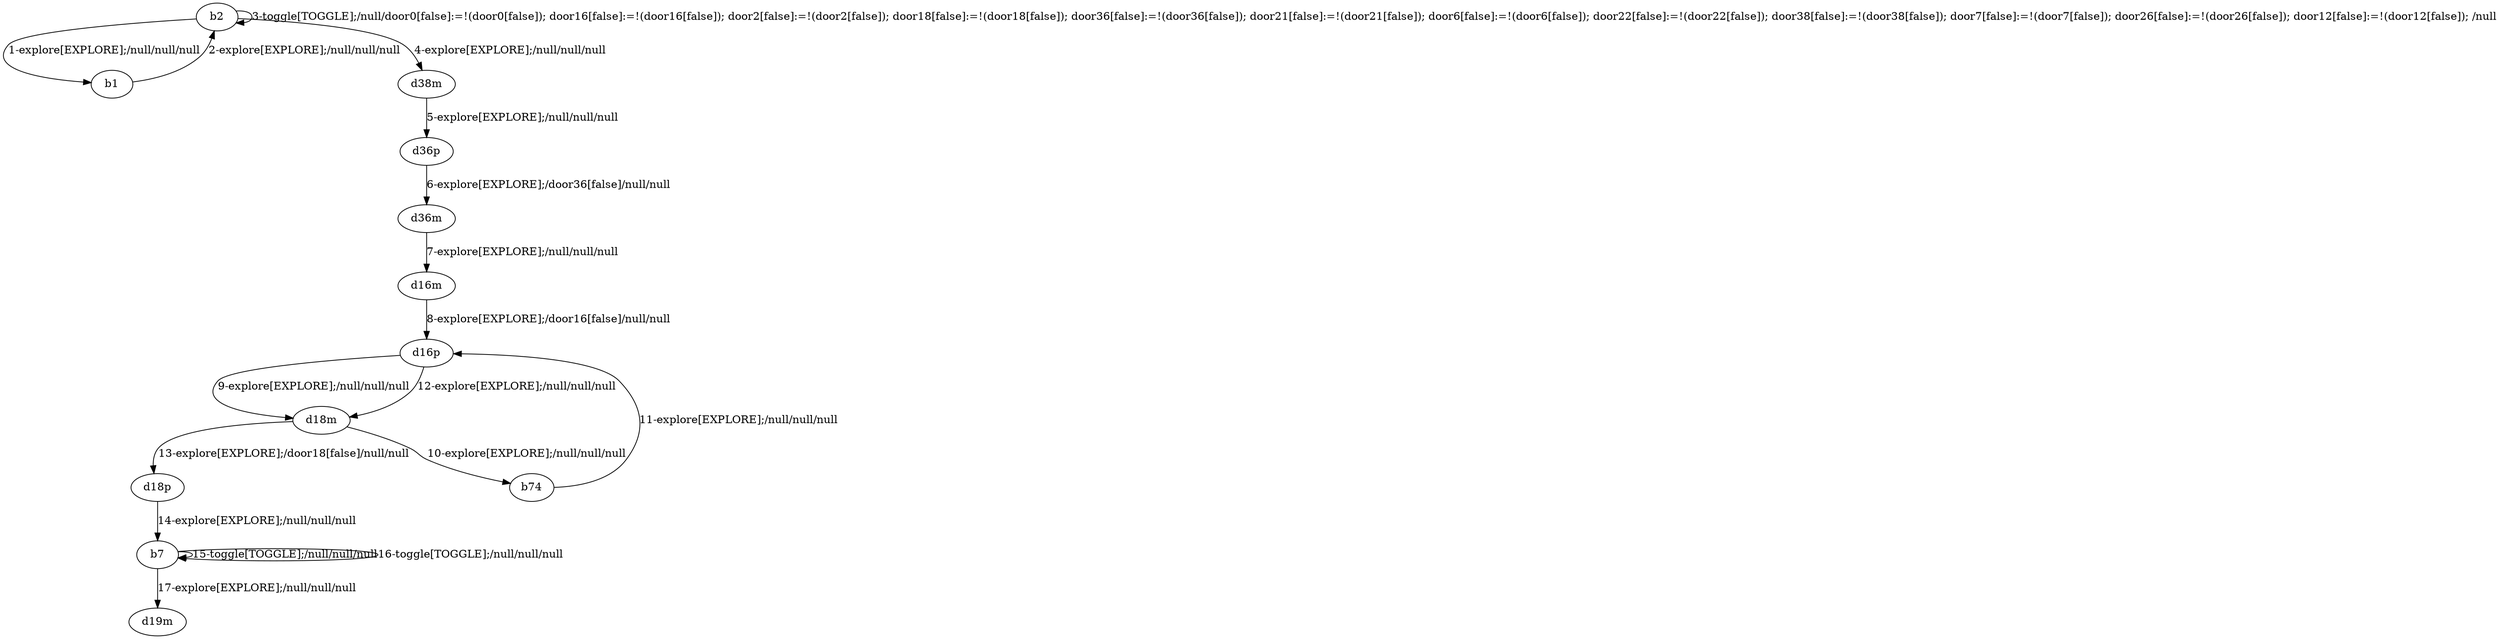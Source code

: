 # Total number of goals covered by this test: 2
# d18m --> b74
# b74 --> d16p

digraph g {
"b2" -> "b1" [label = "1-explore[EXPLORE];/null/null/null"];
"b1" -> "b2" [label = "2-explore[EXPLORE];/null/null/null"];
"b2" -> "b2" [label = "3-toggle[TOGGLE];/null/door0[false]:=!(door0[false]); door16[false]:=!(door16[false]); door2[false]:=!(door2[false]); door18[false]:=!(door18[false]); door36[false]:=!(door36[false]); door21[false]:=!(door21[false]); door6[false]:=!(door6[false]); door22[false]:=!(door22[false]); door38[false]:=!(door38[false]); door7[false]:=!(door7[false]); door26[false]:=!(door26[false]); door12[false]:=!(door12[false]); /null"];
"b2" -> "d38m" [label = "4-explore[EXPLORE];/null/null/null"];
"d38m" -> "d36p" [label = "5-explore[EXPLORE];/null/null/null"];
"d36p" -> "d36m" [label = "6-explore[EXPLORE];/door36[false]/null/null"];
"d36m" -> "d16m" [label = "7-explore[EXPLORE];/null/null/null"];
"d16m" -> "d16p" [label = "8-explore[EXPLORE];/door16[false]/null/null"];
"d16p" -> "d18m" [label = "9-explore[EXPLORE];/null/null/null"];
"d18m" -> "b74" [label = "10-explore[EXPLORE];/null/null/null"];
"b74" -> "d16p" [label = "11-explore[EXPLORE];/null/null/null"];
"d16p" -> "d18m" [label = "12-explore[EXPLORE];/null/null/null"];
"d18m" -> "d18p" [label = "13-explore[EXPLORE];/door18[false]/null/null"];
"d18p" -> "b7" [label = "14-explore[EXPLORE];/null/null/null"];
"b7" -> "b7" [label = "15-toggle[TOGGLE];/null/null/null"];
"b7" -> "b7" [label = "16-toggle[TOGGLE];/null/null/null"];
"b7" -> "d19m" [label = "17-explore[EXPLORE];/null/null/null"];
}